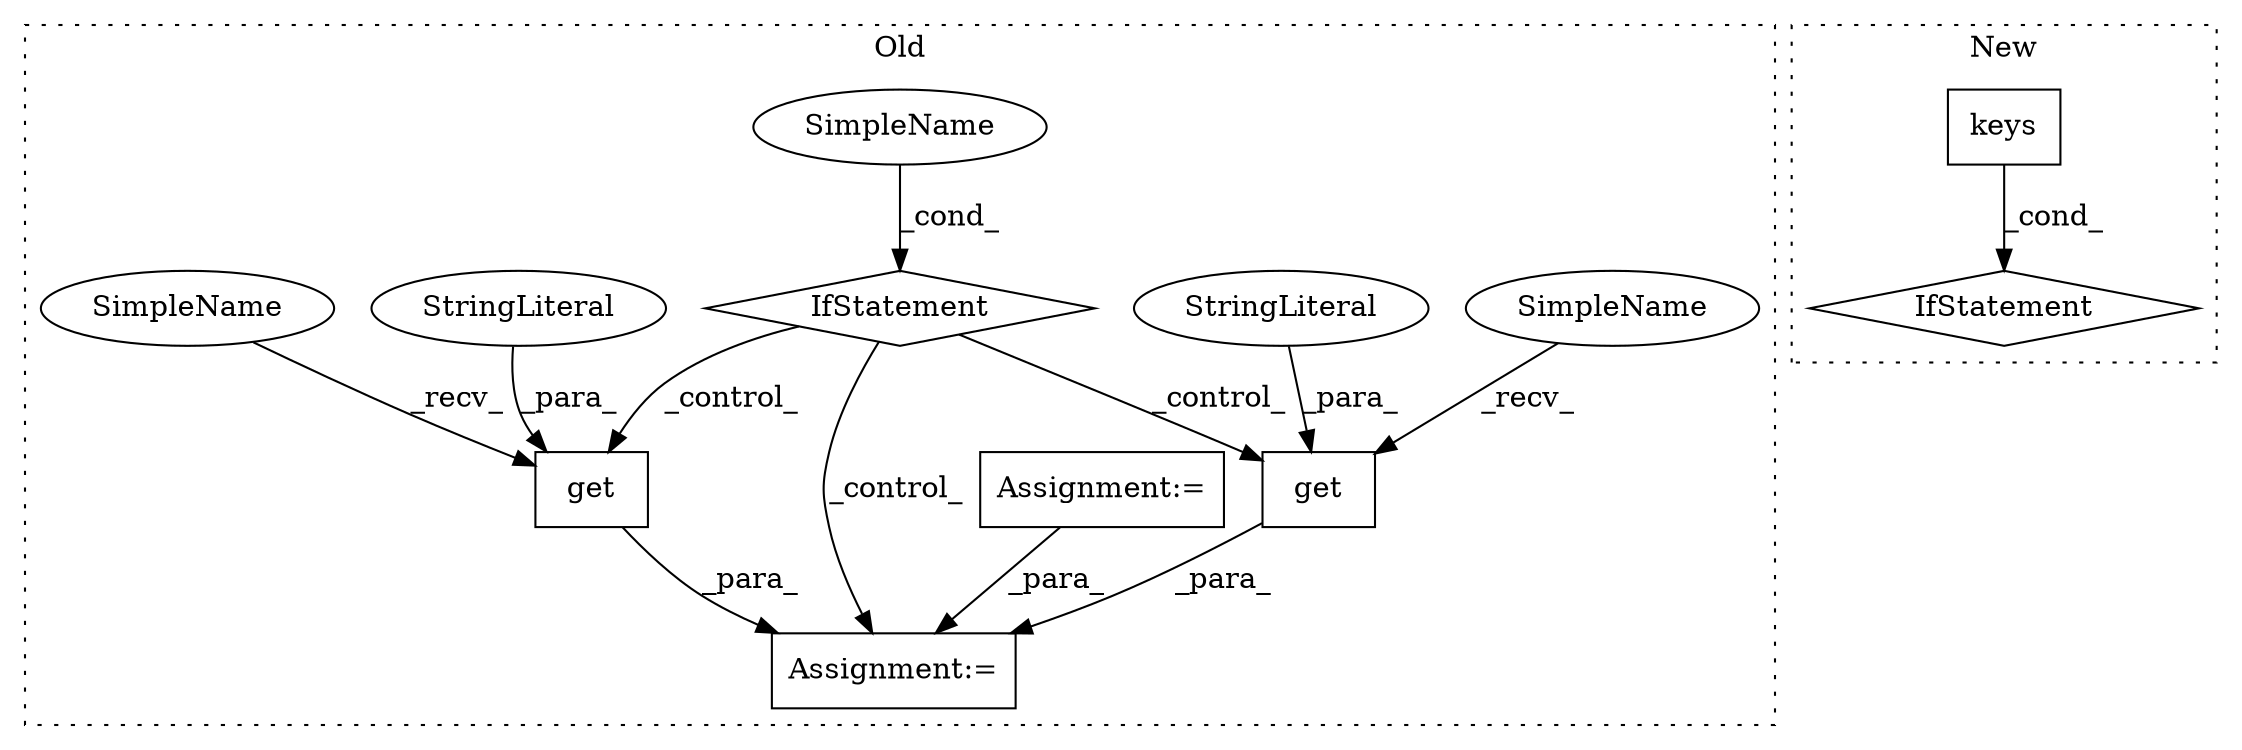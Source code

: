 digraph G {
subgraph cluster0 {
1 [label="get" a="32" s="2571,2588" l="4,1" shape="box"];
3 [label="StringLiteral" a="45" s="2575" l="10" shape="ellipse"];
4 [label="Assignment:=" a="7" s="2605" l="1" shape="box"];
6 [label="IfStatement" a="25" s="2452,2477" l="4,2" shape="diamond"];
7 [label="get" a="32" s="2533,2546" l="4,1" shape="box"];
8 [label="SimpleName" a="42" s="" l="" shape="ellipse"];
9 [label="StringLiteral" a="45" s="2537" l="6" shape="ellipse"];
10 [label="Assignment:=" a="7" s="2181" l="10" shape="box"];
11 [label="SimpleName" a="42" s="2526" l="6" shape="ellipse"];
12 [label="SimpleName" a="42" s="2564" l="6" shape="ellipse"];
label = "Old";
style="dotted";
}
subgraph cluster1 {
2 [label="keys" a="32" s="2684" l="6" shape="box"];
5 [label="IfStatement" a="25" s="2654,2690" l="8,2" shape="diamond"];
label = "New";
style="dotted";
}
1 -> 4 [label="_para_"];
2 -> 5 [label="_cond_"];
3 -> 1 [label="_para_"];
6 -> 4 [label="_control_"];
6 -> 1 [label="_control_"];
6 -> 7 [label="_control_"];
7 -> 4 [label="_para_"];
8 -> 6 [label="_cond_"];
9 -> 7 [label="_para_"];
10 -> 4 [label="_para_"];
11 -> 7 [label="_recv_"];
12 -> 1 [label="_recv_"];
}